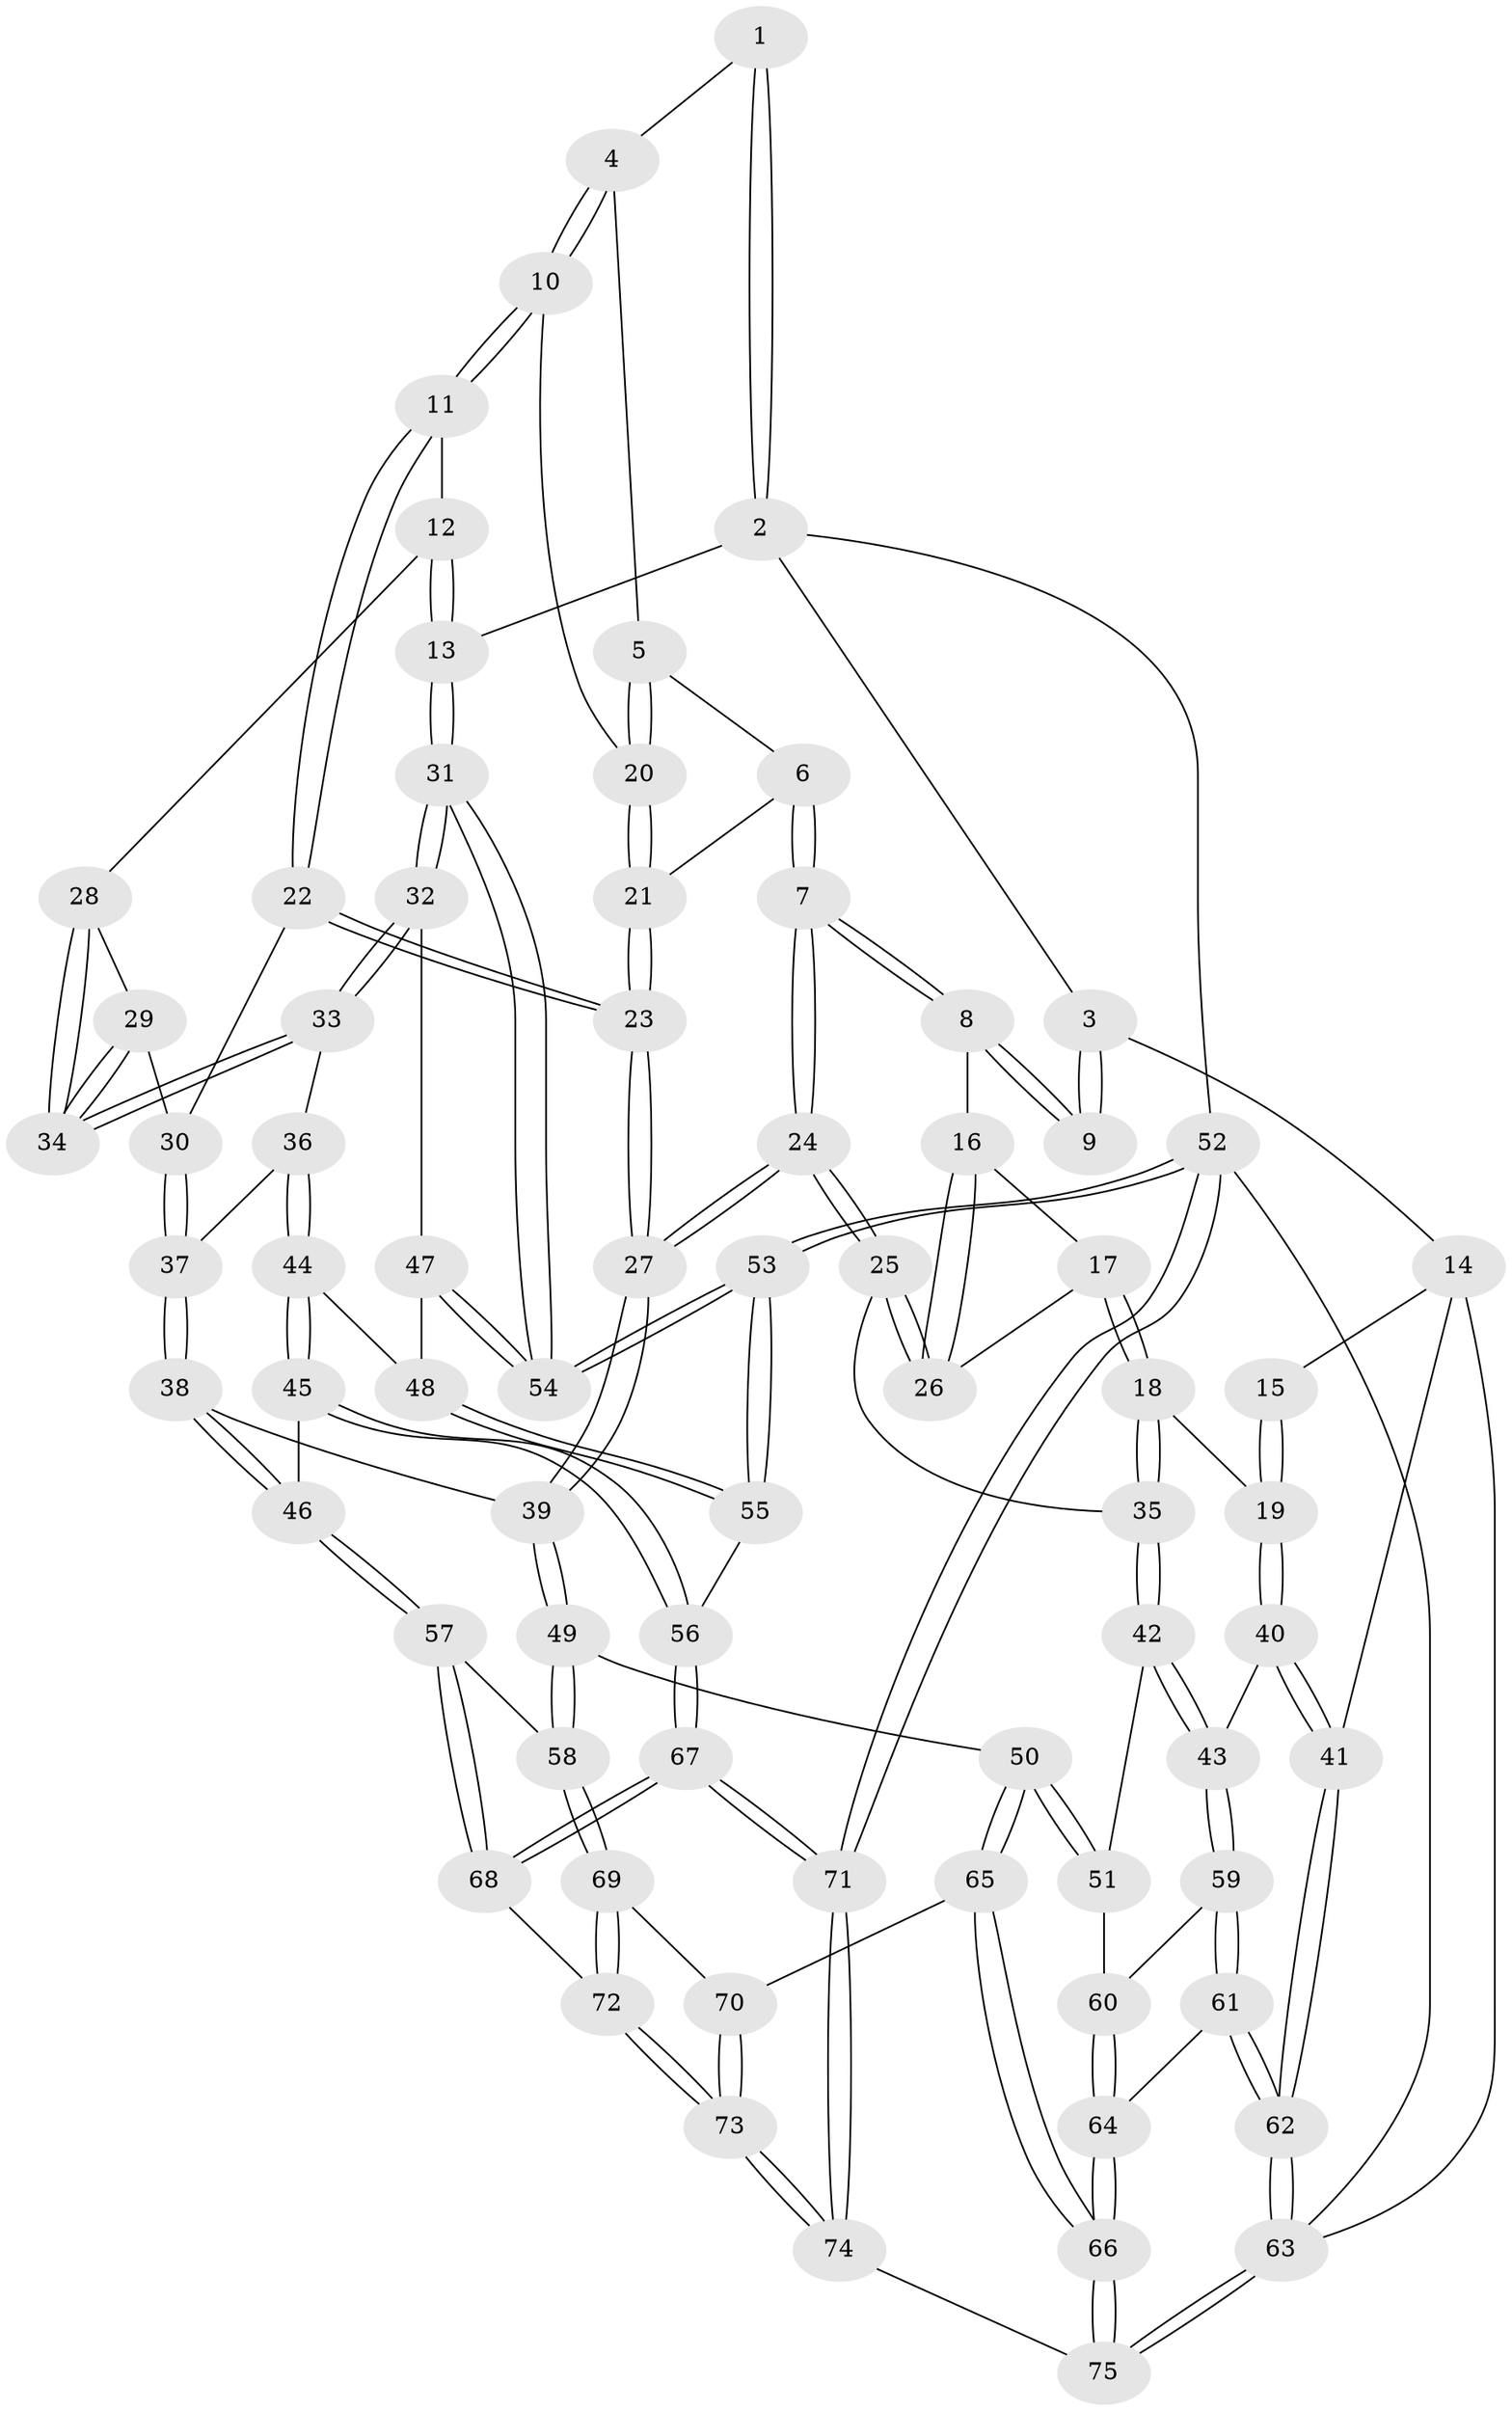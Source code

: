 // coarse degree distribution, {4: 0.37777777777777777, 3: 0.2, 5: 0.28888888888888886, 6: 0.1111111111111111, 2: 0.022222222222222223}
// Generated by graph-tools (version 1.1) at 2025/52/02/27/25 19:52:44]
// undirected, 75 vertices, 184 edges
graph export_dot {
graph [start="1"]
  node [color=gray90,style=filled];
  1 [pos="+0.6137219262246844+0"];
  2 [pos="+1+0"];
  3 [pos="+0.31224596491327666+0"];
  4 [pos="+0.6145968344844018+0"];
  5 [pos="+0.5834550995278364+0.07870957142138596"];
  6 [pos="+0.5442235520080012+0.17470678533692816"];
  7 [pos="+0.47352052493924884+0.27172060467420395"];
  8 [pos="+0.3183839459090812+0.16978844378730024"];
  9 [pos="+0.28165389265100377+0"];
  10 [pos="+0.8086118016090714+0.2044668599752539"];
  11 [pos="+0.8660212692647086+0.2366512764489268"];
  12 [pos="+0.8781830217832+0.24134428151479995"];
  13 [pos="+1+0.22246232969068375"];
  14 [pos="+0+0.21542994194333573"];
  15 [pos="+0.19131709073465392+0.04484026319759908"];
  16 [pos="+0.27695874414329646+0.2440476832792569"];
  17 [pos="+0.19248525917547168+0.30637952490676096"];
  18 [pos="+0.047899664211421694+0.38164307277610343"];
  19 [pos="+0.029801508918917835+0.38452678593026535"];
  20 [pos="+0.6800888695440804+0.262841152430583"];
  21 [pos="+0.6565813173269593+0.29519149246526555"];
  22 [pos="+0.6339832203611828+0.4056464638214635"];
  23 [pos="+0.6184853976132381+0.4029687537459274"];
  24 [pos="+0.5041566152164756+0.4342996553594666"];
  25 [pos="+0.41869877579976994+0.4557199688076447"];
  26 [pos="+0.38257700795204014+0.4127456579899451"];
  27 [pos="+0.5196674537727917+0.440597982864081"];
  28 [pos="+0.841827668413624+0.31625879938699647"];
  29 [pos="+0.781630597185087+0.3760985768702109"];
  30 [pos="+0.6630558639973381+0.4153835800651655"];
  31 [pos="+1+0.3926488933952567"];
  32 [pos="+1+0.4483678267397187"];
  33 [pos="+0.8503037022826305+0.4985464812308745"];
  34 [pos="+0.8488908339566482+0.49251151982821045"];
  35 [pos="+0.38687068619411263+0.4768059765391919"];
  36 [pos="+0.8247872749589302+0.5202215693813053"];
  37 [pos="+0.7992979471293099+0.5218371800602835"];
  38 [pos="+0.7100635649582188+0.6187543572899442"];
  39 [pos="+0.5604698041351966+0.556488767368403"];
  40 [pos="+0+0.42497067016829265"];
  41 [pos="+0+0.4222291711852087"];
  42 [pos="+0.34706662042491665+0.549104479958892"];
  43 [pos="+0+0.46010260673937053"];
  44 [pos="+0.8706409208875404+0.6317501423365706"];
  45 [pos="+0.759497183966089+0.719297296352543"];
  46 [pos="+0.7351774455813794+0.7144966100709005"];
  47 [pos="+0.9110424317224202+0.6294107750625304"];
  48 [pos="+0.8732656602342996+0.6330105047684097"];
  49 [pos="+0.5243323873724505+0.7081711374818983"];
  50 [pos="+0.40175840191787965+0.7144911465362576"];
  51 [pos="+0.32439479985595965+0.6039000712194236"];
  52 [pos="+1+1"];
  53 [pos="+1+1"];
  54 [pos="+1+0.7704126864622801"];
  55 [pos="+0.9247300347062831+0.781542341726"];
  56 [pos="+0.7898804196216008+0.7453421289173816"];
  57 [pos="+0.6733067551525769+0.764504800884812"];
  58 [pos="+0.5650578398106282+0.7653025115543958"];
  59 [pos="+0.11635913851716141+0.6123271873407925"];
  60 [pos="+0.1759262883047889+0.6615877406762976"];
  61 [pos="+0.00866821620621263+0.7877619000822194"];
  62 [pos="+0+0.7815117573095977"];
  63 [pos="+0+1"];
  64 [pos="+0.18992040159291274+0.8407364473868382"];
  65 [pos="+0.3194748681961346+0.8611693083789759"];
  66 [pos="+0.2155010787929088+0.8915617160896439"];
  67 [pos="+0.801784608192132+0.9576480534618053"];
  68 [pos="+0.7262077320589219+0.9173242432886506"];
  69 [pos="+0.5440160281780299+0.8339348131890161"];
  70 [pos="+0.39704007264326785+0.8898514191174298"];
  71 [pos="+1+1"];
  72 [pos="+0.5876736577771786+0.9411243075814281"];
  73 [pos="+0.5189551143317949+1"];
  74 [pos="+0.5147137206002309+1"];
  75 [pos="+0.03809709562701156+1"];
  1 -- 2;
  1 -- 2;
  1 -- 4;
  2 -- 3;
  2 -- 13;
  2 -- 52;
  3 -- 9;
  3 -- 9;
  3 -- 14;
  4 -- 5;
  4 -- 10;
  4 -- 10;
  5 -- 6;
  5 -- 20;
  5 -- 20;
  6 -- 7;
  6 -- 7;
  6 -- 21;
  7 -- 8;
  7 -- 8;
  7 -- 24;
  7 -- 24;
  8 -- 9;
  8 -- 9;
  8 -- 16;
  10 -- 11;
  10 -- 11;
  10 -- 20;
  11 -- 12;
  11 -- 22;
  11 -- 22;
  12 -- 13;
  12 -- 13;
  12 -- 28;
  13 -- 31;
  13 -- 31;
  14 -- 15;
  14 -- 41;
  14 -- 63;
  15 -- 19;
  15 -- 19;
  16 -- 17;
  16 -- 26;
  16 -- 26;
  17 -- 18;
  17 -- 18;
  17 -- 26;
  18 -- 19;
  18 -- 35;
  18 -- 35;
  19 -- 40;
  19 -- 40;
  20 -- 21;
  20 -- 21;
  21 -- 23;
  21 -- 23;
  22 -- 23;
  22 -- 23;
  22 -- 30;
  23 -- 27;
  23 -- 27;
  24 -- 25;
  24 -- 25;
  24 -- 27;
  24 -- 27;
  25 -- 26;
  25 -- 26;
  25 -- 35;
  27 -- 39;
  27 -- 39;
  28 -- 29;
  28 -- 34;
  28 -- 34;
  29 -- 30;
  29 -- 34;
  29 -- 34;
  30 -- 37;
  30 -- 37;
  31 -- 32;
  31 -- 32;
  31 -- 54;
  31 -- 54;
  32 -- 33;
  32 -- 33;
  32 -- 47;
  33 -- 34;
  33 -- 34;
  33 -- 36;
  35 -- 42;
  35 -- 42;
  36 -- 37;
  36 -- 44;
  36 -- 44;
  37 -- 38;
  37 -- 38;
  38 -- 39;
  38 -- 46;
  38 -- 46;
  39 -- 49;
  39 -- 49;
  40 -- 41;
  40 -- 41;
  40 -- 43;
  41 -- 62;
  41 -- 62;
  42 -- 43;
  42 -- 43;
  42 -- 51;
  43 -- 59;
  43 -- 59;
  44 -- 45;
  44 -- 45;
  44 -- 48;
  45 -- 46;
  45 -- 56;
  45 -- 56;
  46 -- 57;
  46 -- 57;
  47 -- 48;
  47 -- 54;
  47 -- 54;
  48 -- 55;
  48 -- 55;
  49 -- 50;
  49 -- 58;
  49 -- 58;
  50 -- 51;
  50 -- 51;
  50 -- 65;
  50 -- 65;
  51 -- 60;
  52 -- 53;
  52 -- 53;
  52 -- 71;
  52 -- 71;
  52 -- 63;
  53 -- 54;
  53 -- 54;
  53 -- 55;
  53 -- 55;
  55 -- 56;
  56 -- 67;
  56 -- 67;
  57 -- 58;
  57 -- 68;
  57 -- 68;
  58 -- 69;
  58 -- 69;
  59 -- 60;
  59 -- 61;
  59 -- 61;
  60 -- 64;
  60 -- 64;
  61 -- 62;
  61 -- 62;
  61 -- 64;
  62 -- 63;
  62 -- 63;
  63 -- 75;
  63 -- 75;
  64 -- 66;
  64 -- 66;
  65 -- 66;
  65 -- 66;
  65 -- 70;
  66 -- 75;
  66 -- 75;
  67 -- 68;
  67 -- 68;
  67 -- 71;
  67 -- 71;
  68 -- 72;
  69 -- 70;
  69 -- 72;
  69 -- 72;
  70 -- 73;
  70 -- 73;
  71 -- 74;
  71 -- 74;
  72 -- 73;
  72 -- 73;
  73 -- 74;
  73 -- 74;
  74 -- 75;
}
